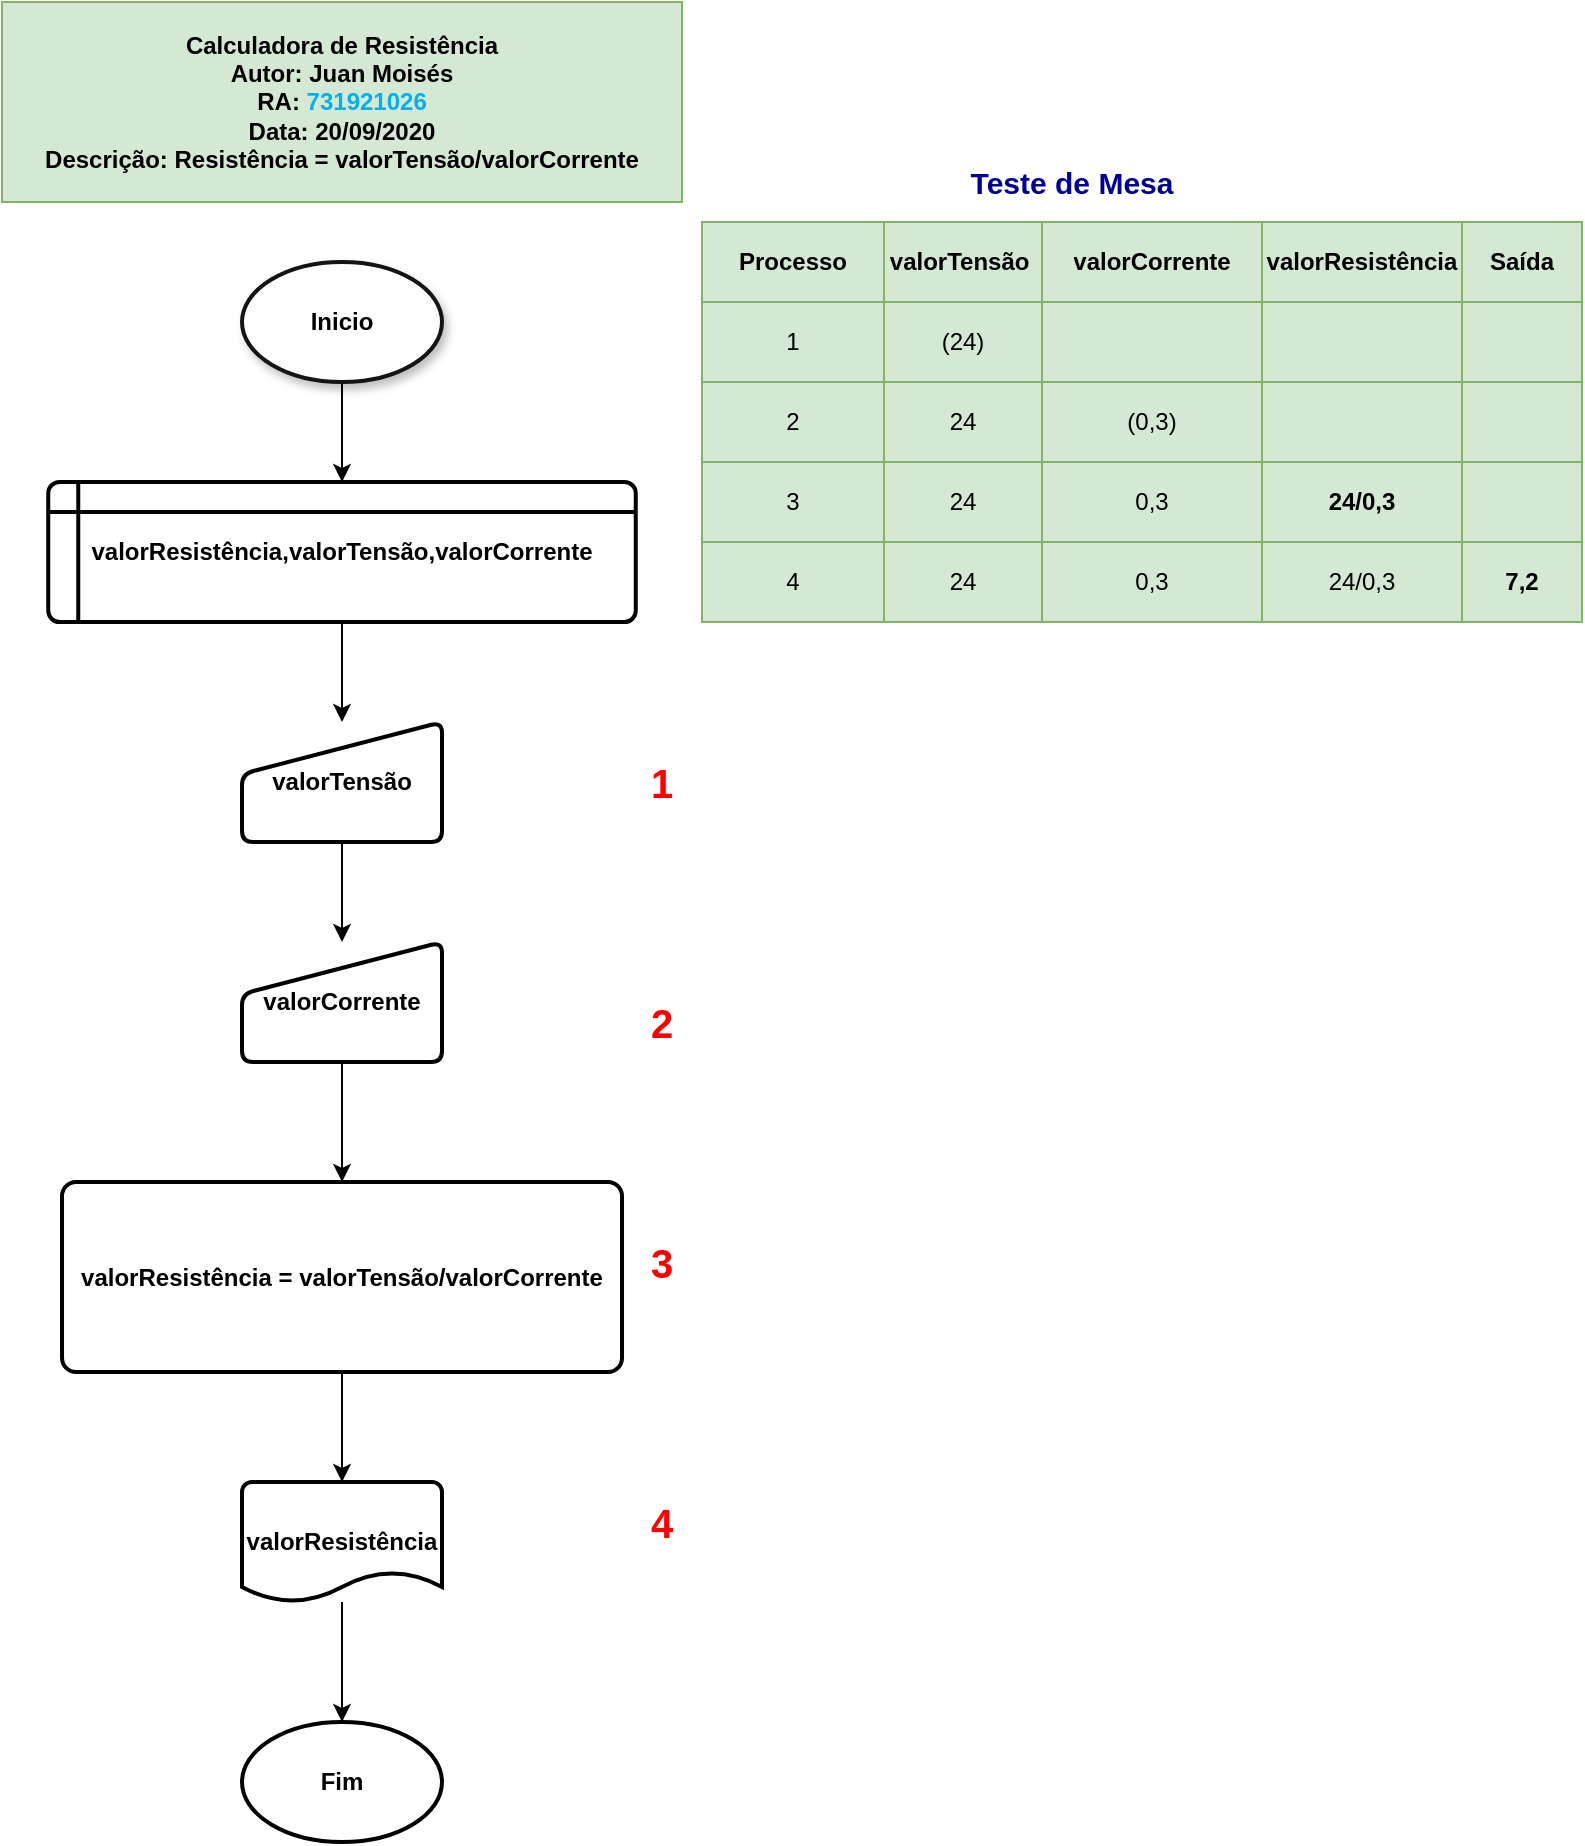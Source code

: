 <mxfile version="13.7.3" type="device"><diagram id="Q64BUVXwBf_87zMN_dWG" name="Página-1"><mxGraphModel dx="868" dy="520" grid="1" gridSize="10" guides="1" tooltips="1" connect="1" arrows="1" fold="1" page="1" pageScale="1" pageWidth="827" pageHeight="1169" math="0" shadow="0"><root><mxCell id="0"/><mxCell id="1" parent="0"/><mxCell id="xEoZJD1PyC-gXEs1SSCb-1" value="Calculadora de Resistência&lt;br&gt;Autor: Juan Moisés&lt;br&gt;RA:&amp;nbsp;&lt;b&gt;&lt;span style=&quot;font-size: 9.0pt ; line-height: 107% ; font-family: &amp;#34;calibri&amp;#34; , sans-serif ; color: #00b0f0&quot;&gt;731921026&lt;/span&gt;&lt;/b&gt;&lt;br&gt;Data: 20/09/2020&lt;br&gt;Descrição: Resistência = valorTensão/valorCorrente" style="text;html=1;strokeColor=#82b366;fillColor=#d5e8d4;align=center;verticalAlign=middle;whiteSpace=wrap;rounded=0;fontStyle=1;" parent="1" vertex="1"><mxGeometry x="10" y="60" width="340" height="100" as="geometry"/></mxCell><mxCell id="xEoZJD1PyC-gXEs1SSCb-2" style="edgeStyle=orthogonalEdgeStyle;rounded=0;orthogonalLoop=1;jettySize=auto;html=1;exitX=0.5;exitY=1;exitDx=0;exitDy=0;exitPerimeter=0;entryX=0.5;entryY=0;entryDx=0;entryDy=0;fontStyle=1" parent="1" source="xEoZJD1PyC-gXEs1SSCb-3" target="xEoZJD1PyC-gXEs1SSCb-5" edge="1"><mxGeometry relative="1" as="geometry"/></mxCell><mxCell id="xEoZJD1PyC-gXEs1SSCb-3" value="Inicio" style="strokeWidth=2;html=1;shape=mxgraph.flowchart.start_1;whiteSpace=wrap;fillColor=#FFFFFF;strokeColor=#141414;shadow=1;fontStyle=1" parent="1" vertex="1"><mxGeometry x="130" y="190" width="100" height="60" as="geometry"/></mxCell><mxCell id="xEoZJD1PyC-gXEs1SSCb-4" style="edgeStyle=orthogonalEdgeStyle;rounded=0;orthogonalLoop=1;jettySize=auto;html=1;exitX=0.5;exitY=1;exitDx=0;exitDy=0;" parent="1" source="xEoZJD1PyC-gXEs1SSCb-5" target="xEoZJD1PyC-gXEs1SSCb-7" edge="1"><mxGeometry relative="1" as="geometry"/></mxCell><mxCell id="xEoZJD1PyC-gXEs1SSCb-5" value="valorResistência,valorTensão,valorCorrente" style="shape=internalStorage;whiteSpace=wrap;html=1;dx=15;dy=15;rounded=1;arcSize=8;strokeWidth=2;fontStyle=1" parent="1" vertex="1"><mxGeometry x="33.13" y="300" width="293.75" height="70" as="geometry"/></mxCell><mxCell id="xEoZJD1PyC-gXEs1SSCb-39" style="edgeStyle=orthogonalEdgeStyle;rounded=0;orthogonalLoop=1;jettySize=auto;html=1;exitX=0.5;exitY=1;exitDx=0;exitDy=0;entryX=0.5;entryY=0;entryDx=0;entryDy=0;" parent="1" source="xEoZJD1PyC-gXEs1SSCb-7" target="xEoZJD1PyC-gXEs1SSCb-38" edge="1"><mxGeometry relative="1" as="geometry"/></mxCell><mxCell id="xEoZJD1PyC-gXEs1SSCb-7" value="valorTensão" style="html=1;strokeWidth=2;shape=manualInput;whiteSpace=wrap;rounded=1;size=26;arcSize=11;fontStyle=1" parent="1" vertex="1"><mxGeometry x="130.01" y="420" width="100" height="60" as="geometry"/></mxCell><mxCell id="xEoZJD1PyC-gXEs1SSCb-8" style="edgeStyle=orthogonalEdgeStyle;rounded=0;orthogonalLoop=1;jettySize=auto;html=1;exitX=0.5;exitY=1;exitDx=0;exitDy=0;fontStyle=1" parent="1" source="xEoZJD1PyC-gXEs1SSCb-9" target="xEoZJD1PyC-gXEs1SSCb-11" edge="1"><mxGeometry relative="1" as="geometry"/></mxCell><mxCell id="xEoZJD1PyC-gXEs1SSCb-9" value="valorResistência = valorTensão/valorCorrente" style="rounded=1;whiteSpace=wrap;html=1;absoluteArcSize=1;arcSize=14;strokeWidth=2;fontStyle=1" parent="1" vertex="1"><mxGeometry x="40.01" y="650" width="280" height="95" as="geometry"/></mxCell><mxCell id="xEoZJD1PyC-gXEs1SSCb-41" style="edgeStyle=orthogonalEdgeStyle;rounded=0;orthogonalLoop=1;jettySize=auto;html=1;entryX=0.5;entryY=0;entryDx=0;entryDy=0;entryPerimeter=0;" parent="1" source="xEoZJD1PyC-gXEs1SSCb-11" target="xEoZJD1PyC-gXEs1SSCb-33" edge="1"><mxGeometry relative="1" as="geometry"/></mxCell><mxCell id="xEoZJD1PyC-gXEs1SSCb-11" value="valorResistência" style="strokeWidth=2;html=1;shape=mxgraph.flowchart.document2;whiteSpace=wrap;size=0.25;fontStyle=1" parent="1" vertex="1"><mxGeometry x="130" y="800" width="100" height="60" as="geometry"/></mxCell><mxCell id="xEoZJD1PyC-gXEs1SSCb-12" value="" style="shape=table;html=1;whiteSpace=wrap;startSize=0;container=1;collapsible=0;childLayout=tableLayout;fillColor=#d5e8d4;strokeColor=#82b366;" parent="1" vertex="1"><mxGeometry x="360" y="170" width="440" height="200" as="geometry"/></mxCell><mxCell id="xEoZJD1PyC-gXEs1SSCb-13" value="" style="shape=partialRectangle;html=1;whiteSpace=wrap;collapsible=0;dropTarget=0;pointerEvents=0;fillColor=none;top=0;left=0;bottom=0;right=0;points=[[0,0.5],[1,0.5]];portConstraint=eastwest;" parent="xEoZJD1PyC-gXEs1SSCb-12" vertex="1"><mxGeometry width="440" height="40" as="geometry"/></mxCell><mxCell id="xEoZJD1PyC-gXEs1SSCb-14" value="Processo" style="shape=partialRectangle;html=1;whiteSpace=wrap;connectable=0;overflow=hidden;fillColor=none;top=0;left=0;bottom=0;right=0;fontStyle=1" parent="xEoZJD1PyC-gXEs1SSCb-13" vertex="1"><mxGeometry width="91" height="40" as="geometry"/></mxCell><mxCell id="xEoZJD1PyC-gXEs1SSCb-15" value="valorTensão&amp;nbsp;" style="shape=partialRectangle;html=1;whiteSpace=wrap;connectable=0;overflow=hidden;fillColor=none;top=0;left=0;bottom=0;right=0;fontStyle=1" parent="xEoZJD1PyC-gXEs1SSCb-13" vertex="1"><mxGeometry x="91" width="79" height="40" as="geometry"/></mxCell><mxCell id="xEoZJD1PyC-gXEs1SSCb-16" value="valorCorrente" style="shape=partialRectangle;html=1;whiteSpace=wrap;connectable=0;overflow=hidden;fillColor=none;top=0;left=0;bottom=0;right=0;fontStyle=1" parent="xEoZJD1PyC-gXEs1SSCb-13" vertex="1"><mxGeometry x="170" width="110" height="40" as="geometry"/></mxCell><mxCell id="xEoZJD1PyC-gXEs1SSCb-17" value="&lt;span&gt;valorResistência&lt;/span&gt;" style="shape=partialRectangle;html=1;whiteSpace=wrap;connectable=0;overflow=hidden;fillColor=none;top=0;left=0;bottom=0;right=0;fontStyle=1" parent="xEoZJD1PyC-gXEs1SSCb-13" vertex="1"><mxGeometry x="280" width="100" height="40" as="geometry"/></mxCell><mxCell id="xEoZJD1PyC-gXEs1SSCb-43" value="Saída" style="shape=partialRectangle;html=1;whiteSpace=wrap;connectable=0;overflow=hidden;fillColor=none;top=0;left=0;bottom=0;right=0;fontStyle=1" parent="xEoZJD1PyC-gXEs1SSCb-13" vertex="1"><mxGeometry x="380" width="60" height="40" as="geometry"/></mxCell><mxCell id="xEoZJD1PyC-gXEs1SSCb-18" value="" style="shape=partialRectangle;html=1;whiteSpace=wrap;collapsible=0;dropTarget=0;pointerEvents=0;fillColor=none;top=0;left=0;bottom=0;right=0;points=[[0,0.5],[1,0.5]];portConstraint=eastwest;" parent="xEoZJD1PyC-gXEs1SSCb-12" vertex="1"><mxGeometry y="40" width="440" height="40" as="geometry"/></mxCell><mxCell id="xEoZJD1PyC-gXEs1SSCb-19" value="1" style="shape=partialRectangle;html=1;whiteSpace=wrap;connectable=0;overflow=hidden;fillColor=none;top=0;left=0;bottom=0;right=0;" parent="xEoZJD1PyC-gXEs1SSCb-18" vertex="1"><mxGeometry width="91" height="40" as="geometry"/></mxCell><mxCell id="xEoZJD1PyC-gXEs1SSCb-20" value="(24)" style="shape=partialRectangle;html=1;whiteSpace=wrap;connectable=0;overflow=hidden;fillColor=none;top=0;left=0;bottom=0;right=0;" parent="xEoZJD1PyC-gXEs1SSCb-18" vertex="1"><mxGeometry x="91" width="79" height="40" as="geometry"/></mxCell><mxCell id="xEoZJD1PyC-gXEs1SSCb-21" value="" style="shape=partialRectangle;html=1;whiteSpace=wrap;connectable=0;overflow=hidden;fillColor=none;top=0;left=0;bottom=0;right=0;" parent="xEoZJD1PyC-gXEs1SSCb-18" vertex="1"><mxGeometry x="170" width="110" height="40" as="geometry"/></mxCell><mxCell id="xEoZJD1PyC-gXEs1SSCb-22" value="" style="shape=partialRectangle;html=1;whiteSpace=wrap;connectable=0;overflow=hidden;fillColor=none;top=0;left=0;bottom=0;right=0;" parent="xEoZJD1PyC-gXEs1SSCb-18" vertex="1"><mxGeometry x="280" width="100" height="40" as="geometry"/></mxCell><mxCell id="xEoZJD1PyC-gXEs1SSCb-44" style="shape=partialRectangle;html=1;whiteSpace=wrap;connectable=0;overflow=hidden;fillColor=none;top=0;left=0;bottom=0;right=0;" parent="xEoZJD1PyC-gXEs1SSCb-18" vertex="1"><mxGeometry x="380" width="60" height="40" as="geometry"/></mxCell><mxCell id="xEoZJD1PyC-gXEs1SSCb-23" style="shape=partialRectangle;html=1;whiteSpace=wrap;collapsible=0;dropTarget=0;pointerEvents=0;fillColor=none;top=0;left=0;bottom=0;right=0;points=[[0,0.5],[1,0.5]];portConstraint=eastwest;" parent="xEoZJD1PyC-gXEs1SSCb-12" vertex="1"><mxGeometry y="80" width="440" height="40" as="geometry"/></mxCell><mxCell id="xEoZJD1PyC-gXEs1SSCb-24" value="2" style="shape=partialRectangle;html=1;whiteSpace=wrap;connectable=0;overflow=hidden;fillColor=none;top=0;left=0;bottom=0;right=0;" parent="xEoZJD1PyC-gXEs1SSCb-23" vertex="1"><mxGeometry width="91" height="40" as="geometry"/></mxCell><mxCell id="xEoZJD1PyC-gXEs1SSCb-25" value="24" style="shape=partialRectangle;html=1;whiteSpace=wrap;connectable=0;overflow=hidden;fillColor=none;top=0;left=0;bottom=0;right=0;" parent="xEoZJD1PyC-gXEs1SSCb-23" vertex="1"><mxGeometry x="91" width="79" height="40" as="geometry"/></mxCell><mxCell id="xEoZJD1PyC-gXEs1SSCb-26" value="(0,3)" style="shape=partialRectangle;html=1;whiteSpace=wrap;connectable=0;overflow=hidden;fillColor=none;top=0;left=0;bottom=0;right=0;" parent="xEoZJD1PyC-gXEs1SSCb-23" vertex="1"><mxGeometry x="170" width="110" height="40" as="geometry"/></mxCell><mxCell id="xEoZJD1PyC-gXEs1SSCb-27" style="shape=partialRectangle;html=1;whiteSpace=wrap;connectable=0;overflow=hidden;fillColor=none;top=0;left=0;bottom=0;right=0;" parent="xEoZJD1PyC-gXEs1SSCb-23" vertex="1"><mxGeometry x="280" width="100" height="40" as="geometry"/></mxCell><mxCell id="xEoZJD1PyC-gXEs1SSCb-45" style="shape=partialRectangle;html=1;whiteSpace=wrap;connectable=0;overflow=hidden;fillColor=none;top=0;left=0;bottom=0;right=0;" parent="xEoZJD1PyC-gXEs1SSCb-23" vertex="1"><mxGeometry x="380" width="60" height="40" as="geometry"/></mxCell><mxCell id="xEoZJD1PyC-gXEs1SSCb-28" style="shape=partialRectangle;html=1;whiteSpace=wrap;collapsible=0;dropTarget=0;pointerEvents=0;fillColor=none;top=0;left=0;bottom=0;right=0;points=[[0,0.5],[1,0.5]];portConstraint=eastwest;" parent="xEoZJD1PyC-gXEs1SSCb-12" vertex="1"><mxGeometry y="120" width="440" height="40" as="geometry"/></mxCell><mxCell id="xEoZJD1PyC-gXEs1SSCb-29" value="3" style="shape=partialRectangle;html=1;whiteSpace=wrap;connectable=0;overflow=hidden;fillColor=none;top=0;left=0;bottom=0;right=0;" parent="xEoZJD1PyC-gXEs1SSCb-28" vertex="1"><mxGeometry width="91" height="40" as="geometry"/></mxCell><mxCell id="xEoZJD1PyC-gXEs1SSCb-30" value="24" style="shape=partialRectangle;html=1;whiteSpace=wrap;connectable=0;overflow=hidden;fillColor=none;top=0;left=0;bottom=0;right=0;" parent="xEoZJD1PyC-gXEs1SSCb-28" vertex="1"><mxGeometry x="91" width="79" height="40" as="geometry"/></mxCell><mxCell id="xEoZJD1PyC-gXEs1SSCb-31" value="0,3" style="shape=partialRectangle;html=1;whiteSpace=wrap;connectable=0;overflow=hidden;fillColor=none;top=0;left=0;bottom=0;right=0;" parent="xEoZJD1PyC-gXEs1SSCb-28" vertex="1"><mxGeometry x="170" width="110" height="40" as="geometry"/></mxCell><mxCell id="xEoZJD1PyC-gXEs1SSCb-32" value="24/0,3" style="shape=partialRectangle;html=1;whiteSpace=wrap;connectable=0;overflow=hidden;fillColor=none;top=0;left=0;bottom=0;right=0;fontStyle=1" parent="xEoZJD1PyC-gXEs1SSCb-28" vertex="1"><mxGeometry x="280" width="100" height="40" as="geometry"/></mxCell><mxCell id="xEoZJD1PyC-gXEs1SSCb-46" style="shape=partialRectangle;html=1;whiteSpace=wrap;connectable=0;overflow=hidden;fillColor=none;top=0;left=0;bottom=0;right=0;fontStyle=1" parent="xEoZJD1PyC-gXEs1SSCb-28" vertex="1"><mxGeometry x="380" width="60" height="40" as="geometry"/></mxCell><mxCell id="xEoZJD1PyC-gXEs1SSCb-53" style="shape=partialRectangle;html=1;whiteSpace=wrap;collapsible=0;dropTarget=0;pointerEvents=0;fillColor=none;top=0;left=0;bottom=0;right=0;points=[[0,0.5],[1,0.5]];portConstraint=eastwest;" parent="xEoZJD1PyC-gXEs1SSCb-12" vertex="1"><mxGeometry y="160" width="440" height="40" as="geometry"/></mxCell><mxCell id="xEoZJD1PyC-gXEs1SSCb-54" value="4" style="shape=partialRectangle;html=1;whiteSpace=wrap;connectable=0;overflow=hidden;fillColor=none;top=0;left=0;bottom=0;right=0;" parent="xEoZJD1PyC-gXEs1SSCb-53" vertex="1"><mxGeometry width="91" height="40" as="geometry"/></mxCell><mxCell id="xEoZJD1PyC-gXEs1SSCb-55" value="24" style="shape=partialRectangle;html=1;whiteSpace=wrap;connectable=0;overflow=hidden;fillColor=none;top=0;left=0;bottom=0;right=0;" parent="xEoZJD1PyC-gXEs1SSCb-53" vertex="1"><mxGeometry x="91" width="79" height="40" as="geometry"/></mxCell><mxCell id="xEoZJD1PyC-gXEs1SSCb-56" value="0,3" style="shape=partialRectangle;html=1;whiteSpace=wrap;connectable=0;overflow=hidden;fillColor=none;top=0;left=0;bottom=0;right=0;" parent="xEoZJD1PyC-gXEs1SSCb-53" vertex="1"><mxGeometry x="170" width="110" height="40" as="geometry"/></mxCell><mxCell id="xEoZJD1PyC-gXEs1SSCb-57" value="&lt;span style=&quot;font-weight: normal&quot;&gt;24/0,3&lt;/span&gt;" style="shape=partialRectangle;html=1;whiteSpace=wrap;connectable=0;overflow=hidden;fillColor=none;top=0;left=0;bottom=0;right=0;fontStyle=1" parent="xEoZJD1PyC-gXEs1SSCb-53" vertex="1"><mxGeometry x="280" width="100" height="40" as="geometry"/></mxCell><mxCell id="xEoZJD1PyC-gXEs1SSCb-58" value="7,2" style="shape=partialRectangle;html=1;whiteSpace=wrap;connectable=0;overflow=hidden;fillColor=none;top=0;left=0;bottom=0;right=0;fontStyle=1" parent="xEoZJD1PyC-gXEs1SSCb-53" vertex="1"><mxGeometry x="380" width="60" height="40" as="geometry"/></mxCell><mxCell id="xEoZJD1PyC-gXEs1SSCb-33" value="Fim" style="strokeWidth=2;html=1;shape=mxgraph.flowchart.start_1;whiteSpace=wrap;fontStyle=1" parent="1" vertex="1"><mxGeometry x="130" y="920" width="100" height="60" as="geometry"/></mxCell><mxCell id="xEoZJD1PyC-gXEs1SSCb-34" value="&lt;b style=&quot;font-size: 15px&quot;&gt;&lt;font color=&quot;#000099&quot;&gt;Teste de Mesa&lt;/font&gt;&lt;/b&gt;" style="text;html=1;strokeColor=none;fillColor=none;align=center;verticalAlign=middle;whiteSpace=wrap;rounded=0;shadow=1;fontSize=15;" parent="1" vertex="1"><mxGeometry x="470" y="140" width="150" height="20" as="geometry"/></mxCell><mxCell id="xEoZJD1PyC-gXEs1SSCb-35" value="&lt;font style=&quot;font-size: 20px&quot;&gt;1&lt;/font&gt;" style="text;html=1;strokeColor=none;fillColor=none;align=center;verticalAlign=middle;whiteSpace=wrap;rounded=0;shadow=1;fontStyle=1;fontColor=#FF0000;strokeWidth=1;" parent="1" vertex="1"><mxGeometry x="320" y="440" width="40" height="20" as="geometry"/></mxCell><mxCell id="xEoZJD1PyC-gXEs1SSCb-36" value="&lt;font style=&quot;font-size: 20px&quot;&gt;3&lt;/font&gt;" style="text;html=1;strokeColor=none;fillColor=none;align=center;verticalAlign=middle;whiteSpace=wrap;rounded=0;shadow=1;fontStyle=1;fontColor=#FF0000;" parent="1" vertex="1"><mxGeometry x="320" y="680" width="40" height="20" as="geometry"/></mxCell><mxCell id="xEoZJD1PyC-gXEs1SSCb-37" value="&lt;font color=&quot;#ff0000&quot; style=&quot;font-size: 20px&quot;&gt;&lt;b&gt;2&lt;/b&gt;&lt;/font&gt;" style="text;html=1;strokeColor=none;fillColor=none;align=center;verticalAlign=middle;whiteSpace=wrap;rounded=0;" parent="1" vertex="1"><mxGeometry x="320" y="560" width="40" height="20" as="geometry"/></mxCell><mxCell id="xEoZJD1PyC-gXEs1SSCb-40" style="edgeStyle=orthogonalEdgeStyle;rounded=0;orthogonalLoop=1;jettySize=auto;html=1;exitX=0.5;exitY=1;exitDx=0;exitDy=0;" parent="1" source="xEoZJD1PyC-gXEs1SSCb-38" target="xEoZJD1PyC-gXEs1SSCb-9" edge="1"><mxGeometry relative="1" as="geometry"/></mxCell><mxCell id="xEoZJD1PyC-gXEs1SSCb-38" value="&lt;b&gt;valorCorrente&lt;/b&gt;" style="html=1;strokeWidth=2;shape=manualInput;whiteSpace=wrap;rounded=1;size=26;arcSize=11;" parent="1" vertex="1"><mxGeometry x="130.01" y="530" width="100" height="60" as="geometry"/></mxCell><mxCell id="xEoZJD1PyC-gXEs1SSCb-42" value="&lt;font style=&quot;font-size: 20px&quot;&gt;4&lt;/font&gt;" style="text;html=1;strokeColor=none;fillColor=none;align=center;verticalAlign=middle;whiteSpace=wrap;rounded=0;fontStyle=1;fontColor=#FF0000;" parent="1" vertex="1"><mxGeometry x="320" y="810" width="40" height="20" as="geometry"/></mxCell></root></mxGraphModel></diagram></mxfile>